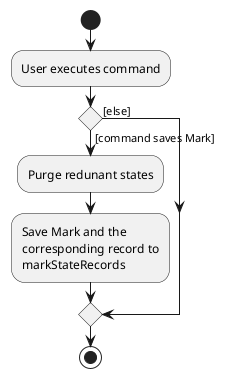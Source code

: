 @startuml
start
:User executes command;

'Since the beta syntax does not support placing the condition outside the
'diamond we place it as the true branch instead.

if () then ([command saves Mark])
    :Purge redunant states;
    :Save Mark and the
    corresponding record to
    markStateRecords;
else ([else])
endif
stop
@enduml
